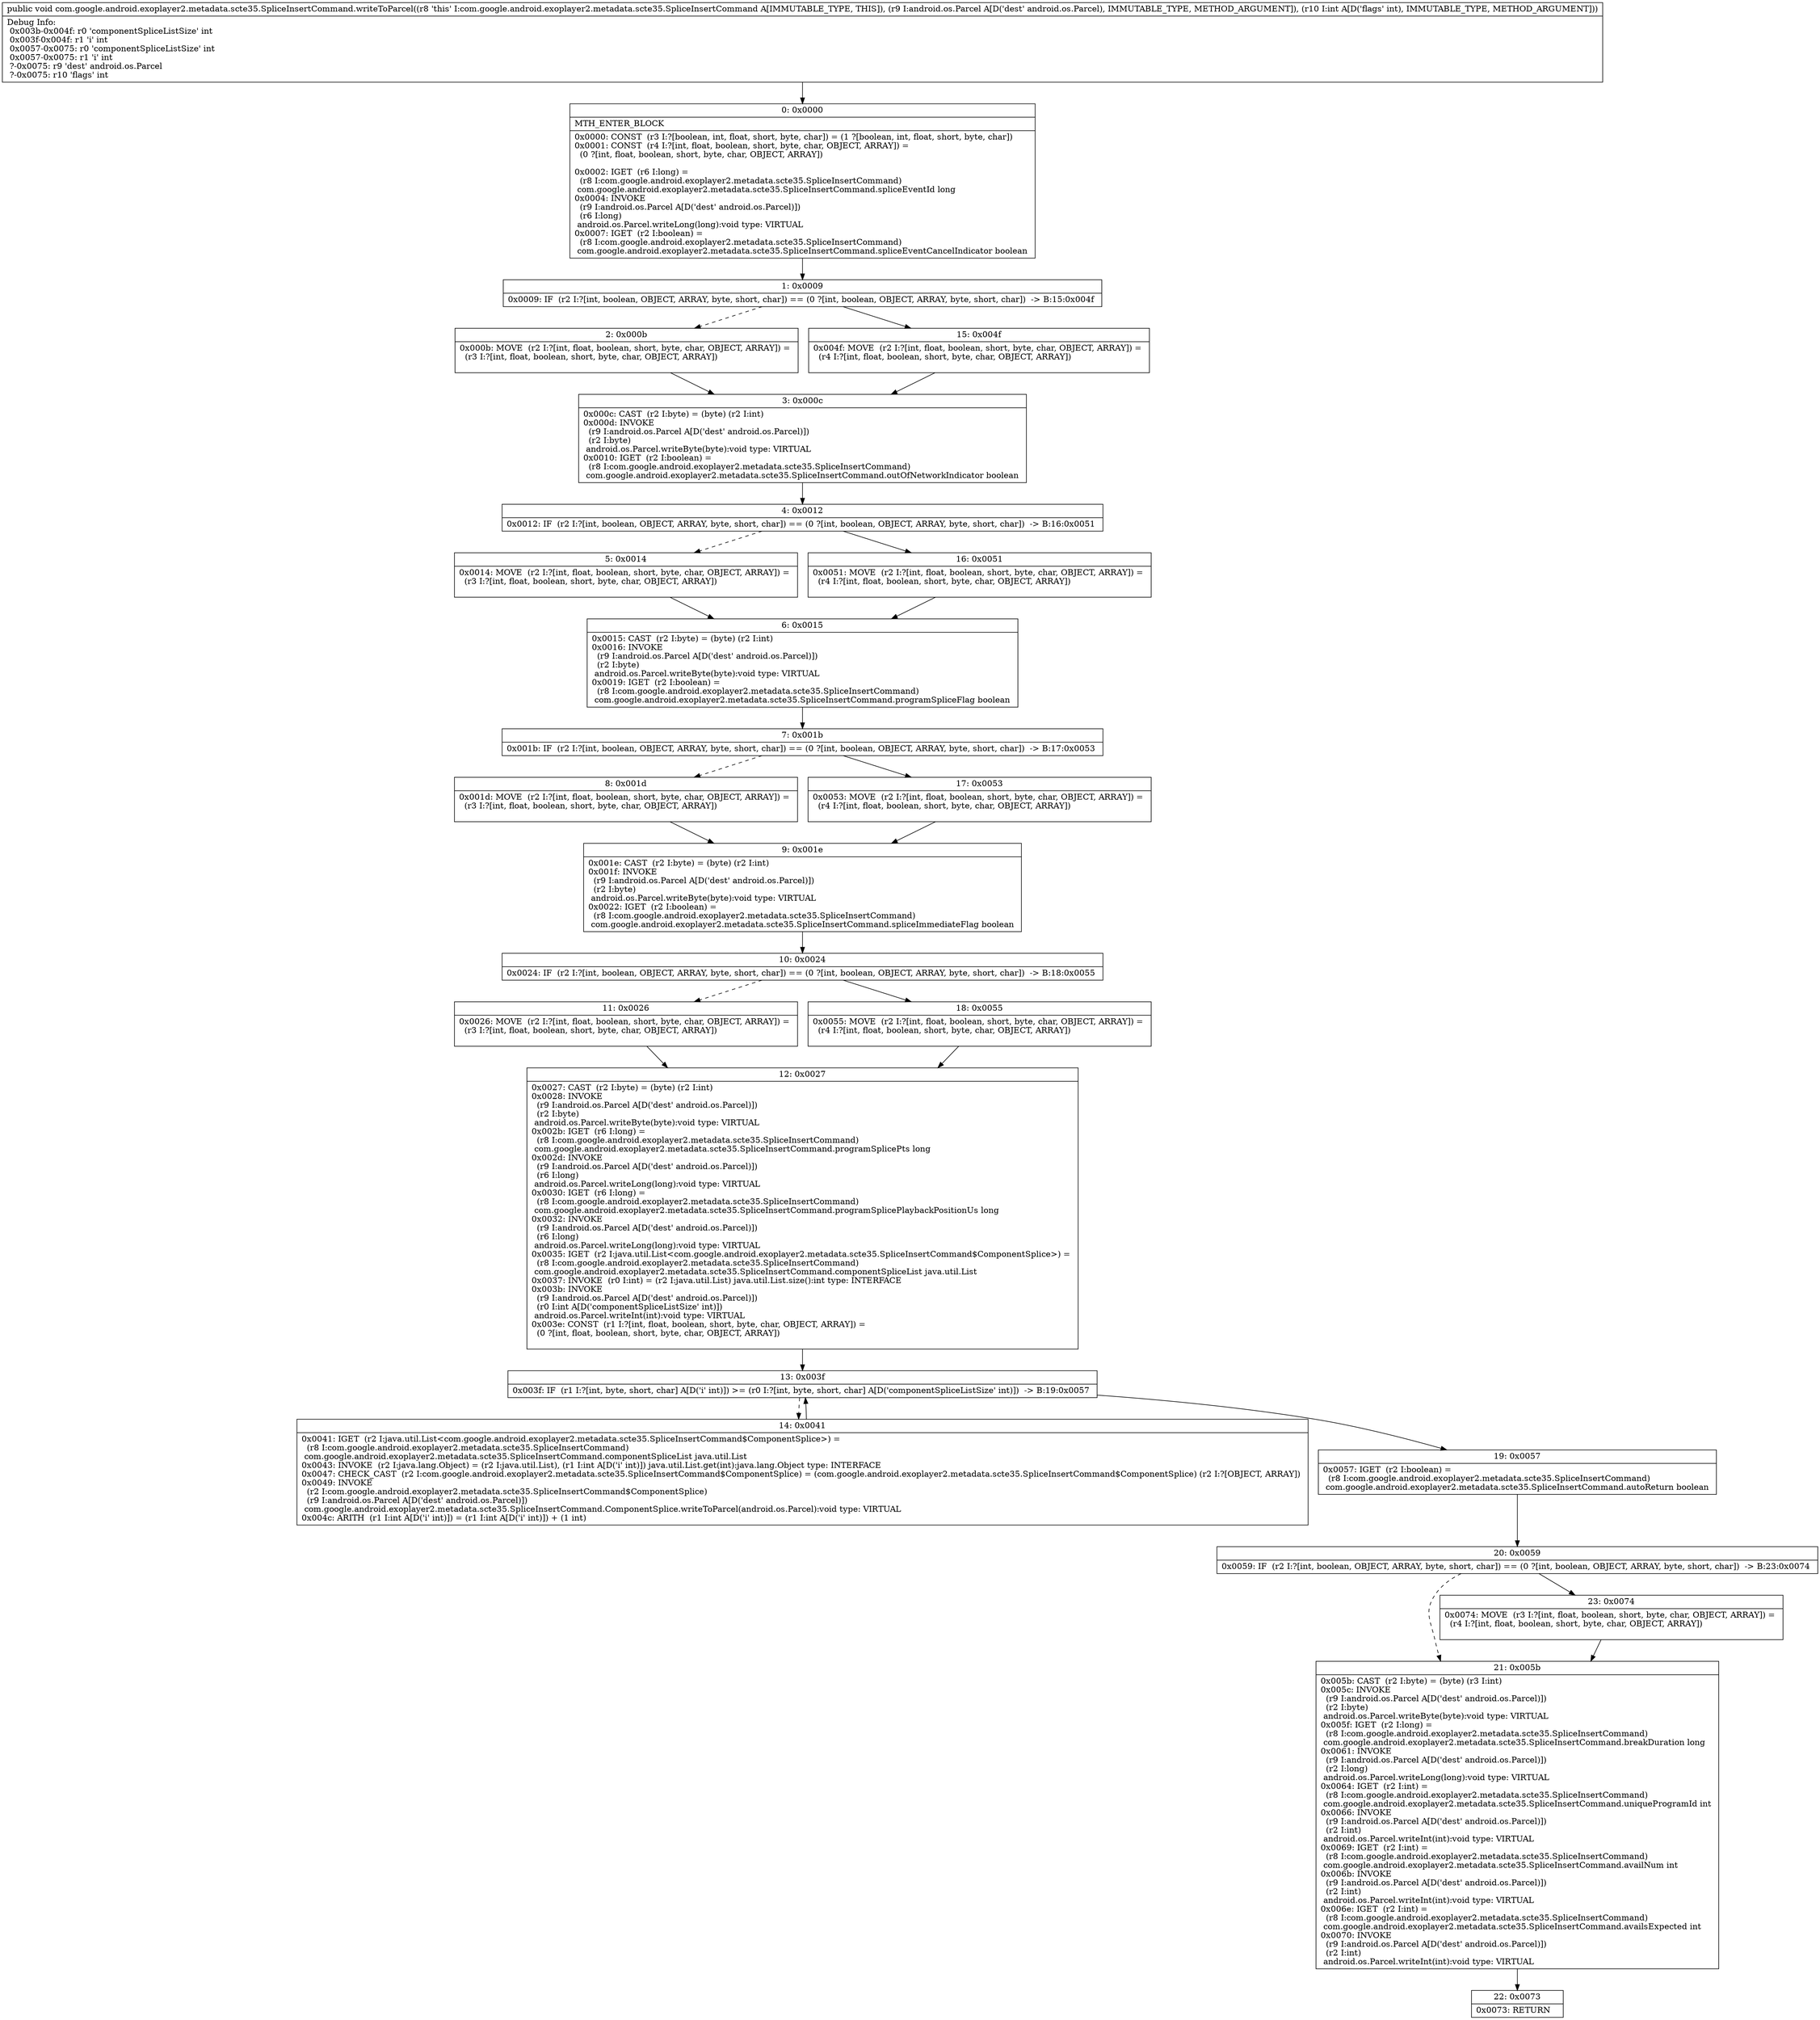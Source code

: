 digraph "CFG forcom.google.android.exoplayer2.metadata.scte35.SpliceInsertCommand.writeToParcel(Landroid\/os\/Parcel;I)V" {
Node_0 [shape=record,label="{0\:\ 0x0000|MTH_ENTER_BLOCK\l|0x0000: CONST  (r3 I:?[boolean, int, float, short, byte, char]) = (1 ?[boolean, int, float, short, byte, char]) \l0x0001: CONST  (r4 I:?[int, float, boolean, short, byte, char, OBJECT, ARRAY]) = \l  (0 ?[int, float, boolean, short, byte, char, OBJECT, ARRAY])\l \l0x0002: IGET  (r6 I:long) = \l  (r8 I:com.google.android.exoplayer2.metadata.scte35.SpliceInsertCommand)\l com.google.android.exoplayer2.metadata.scte35.SpliceInsertCommand.spliceEventId long \l0x0004: INVOKE  \l  (r9 I:android.os.Parcel A[D('dest' android.os.Parcel)])\l  (r6 I:long)\l android.os.Parcel.writeLong(long):void type: VIRTUAL \l0x0007: IGET  (r2 I:boolean) = \l  (r8 I:com.google.android.exoplayer2.metadata.scte35.SpliceInsertCommand)\l com.google.android.exoplayer2.metadata.scte35.SpliceInsertCommand.spliceEventCancelIndicator boolean \l}"];
Node_1 [shape=record,label="{1\:\ 0x0009|0x0009: IF  (r2 I:?[int, boolean, OBJECT, ARRAY, byte, short, char]) == (0 ?[int, boolean, OBJECT, ARRAY, byte, short, char])  \-\> B:15:0x004f \l}"];
Node_2 [shape=record,label="{2\:\ 0x000b|0x000b: MOVE  (r2 I:?[int, float, boolean, short, byte, char, OBJECT, ARRAY]) = \l  (r3 I:?[int, float, boolean, short, byte, char, OBJECT, ARRAY])\l \l}"];
Node_3 [shape=record,label="{3\:\ 0x000c|0x000c: CAST  (r2 I:byte) = (byte) (r2 I:int) \l0x000d: INVOKE  \l  (r9 I:android.os.Parcel A[D('dest' android.os.Parcel)])\l  (r2 I:byte)\l android.os.Parcel.writeByte(byte):void type: VIRTUAL \l0x0010: IGET  (r2 I:boolean) = \l  (r8 I:com.google.android.exoplayer2.metadata.scte35.SpliceInsertCommand)\l com.google.android.exoplayer2.metadata.scte35.SpliceInsertCommand.outOfNetworkIndicator boolean \l}"];
Node_4 [shape=record,label="{4\:\ 0x0012|0x0012: IF  (r2 I:?[int, boolean, OBJECT, ARRAY, byte, short, char]) == (0 ?[int, boolean, OBJECT, ARRAY, byte, short, char])  \-\> B:16:0x0051 \l}"];
Node_5 [shape=record,label="{5\:\ 0x0014|0x0014: MOVE  (r2 I:?[int, float, boolean, short, byte, char, OBJECT, ARRAY]) = \l  (r3 I:?[int, float, boolean, short, byte, char, OBJECT, ARRAY])\l \l}"];
Node_6 [shape=record,label="{6\:\ 0x0015|0x0015: CAST  (r2 I:byte) = (byte) (r2 I:int) \l0x0016: INVOKE  \l  (r9 I:android.os.Parcel A[D('dest' android.os.Parcel)])\l  (r2 I:byte)\l android.os.Parcel.writeByte(byte):void type: VIRTUAL \l0x0019: IGET  (r2 I:boolean) = \l  (r8 I:com.google.android.exoplayer2.metadata.scte35.SpliceInsertCommand)\l com.google.android.exoplayer2.metadata.scte35.SpliceInsertCommand.programSpliceFlag boolean \l}"];
Node_7 [shape=record,label="{7\:\ 0x001b|0x001b: IF  (r2 I:?[int, boolean, OBJECT, ARRAY, byte, short, char]) == (0 ?[int, boolean, OBJECT, ARRAY, byte, short, char])  \-\> B:17:0x0053 \l}"];
Node_8 [shape=record,label="{8\:\ 0x001d|0x001d: MOVE  (r2 I:?[int, float, boolean, short, byte, char, OBJECT, ARRAY]) = \l  (r3 I:?[int, float, boolean, short, byte, char, OBJECT, ARRAY])\l \l}"];
Node_9 [shape=record,label="{9\:\ 0x001e|0x001e: CAST  (r2 I:byte) = (byte) (r2 I:int) \l0x001f: INVOKE  \l  (r9 I:android.os.Parcel A[D('dest' android.os.Parcel)])\l  (r2 I:byte)\l android.os.Parcel.writeByte(byte):void type: VIRTUAL \l0x0022: IGET  (r2 I:boolean) = \l  (r8 I:com.google.android.exoplayer2.metadata.scte35.SpliceInsertCommand)\l com.google.android.exoplayer2.metadata.scte35.SpliceInsertCommand.spliceImmediateFlag boolean \l}"];
Node_10 [shape=record,label="{10\:\ 0x0024|0x0024: IF  (r2 I:?[int, boolean, OBJECT, ARRAY, byte, short, char]) == (0 ?[int, boolean, OBJECT, ARRAY, byte, short, char])  \-\> B:18:0x0055 \l}"];
Node_11 [shape=record,label="{11\:\ 0x0026|0x0026: MOVE  (r2 I:?[int, float, boolean, short, byte, char, OBJECT, ARRAY]) = \l  (r3 I:?[int, float, boolean, short, byte, char, OBJECT, ARRAY])\l \l}"];
Node_12 [shape=record,label="{12\:\ 0x0027|0x0027: CAST  (r2 I:byte) = (byte) (r2 I:int) \l0x0028: INVOKE  \l  (r9 I:android.os.Parcel A[D('dest' android.os.Parcel)])\l  (r2 I:byte)\l android.os.Parcel.writeByte(byte):void type: VIRTUAL \l0x002b: IGET  (r6 I:long) = \l  (r8 I:com.google.android.exoplayer2.metadata.scte35.SpliceInsertCommand)\l com.google.android.exoplayer2.metadata.scte35.SpliceInsertCommand.programSplicePts long \l0x002d: INVOKE  \l  (r9 I:android.os.Parcel A[D('dest' android.os.Parcel)])\l  (r6 I:long)\l android.os.Parcel.writeLong(long):void type: VIRTUAL \l0x0030: IGET  (r6 I:long) = \l  (r8 I:com.google.android.exoplayer2.metadata.scte35.SpliceInsertCommand)\l com.google.android.exoplayer2.metadata.scte35.SpliceInsertCommand.programSplicePlaybackPositionUs long \l0x0032: INVOKE  \l  (r9 I:android.os.Parcel A[D('dest' android.os.Parcel)])\l  (r6 I:long)\l android.os.Parcel.writeLong(long):void type: VIRTUAL \l0x0035: IGET  (r2 I:java.util.List\<com.google.android.exoplayer2.metadata.scte35.SpliceInsertCommand$ComponentSplice\>) = \l  (r8 I:com.google.android.exoplayer2.metadata.scte35.SpliceInsertCommand)\l com.google.android.exoplayer2.metadata.scte35.SpliceInsertCommand.componentSpliceList java.util.List \l0x0037: INVOKE  (r0 I:int) = (r2 I:java.util.List) java.util.List.size():int type: INTERFACE \l0x003b: INVOKE  \l  (r9 I:android.os.Parcel A[D('dest' android.os.Parcel)])\l  (r0 I:int A[D('componentSpliceListSize' int)])\l android.os.Parcel.writeInt(int):void type: VIRTUAL \l0x003e: CONST  (r1 I:?[int, float, boolean, short, byte, char, OBJECT, ARRAY]) = \l  (0 ?[int, float, boolean, short, byte, char, OBJECT, ARRAY])\l \l}"];
Node_13 [shape=record,label="{13\:\ 0x003f|0x003f: IF  (r1 I:?[int, byte, short, char] A[D('i' int)]) \>= (r0 I:?[int, byte, short, char] A[D('componentSpliceListSize' int)])  \-\> B:19:0x0057 \l}"];
Node_14 [shape=record,label="{14\:\ 0x0041|0x0041: IGET  (r2 I:java.util.List\<com.google.android.exoplayer2.metadata.scte35.SpliceInsertCommand$ComponentSplice\>) = \l  (r8 I:com.google.android.exoplayer2.metadata.scte35.SpliceInsertCommand)\l com.google.android.exoplayer2.metadata.scte35.SpliceInsertCommand.componentSpliceList java.util.List \l0x0043: INVOKE  (r2 I:java.lang.Object) = (r2 I:java.util.List), (r1 I:int A[D('i' int)]) java.util.List.get(int):java.lang.Object type: INTERFACE \l0x0047: CHECK_CAST  (r2 I:com.google.android.exoplayer2.metadata.scte35.SpliceInsertCommand$ComponentSplice) = (com.google.android.exoplayer2.metadata.scte35.SpliceInsertCommand$ComponentSplice) (r2 I:?[OBJECT, ARRAY]) \l0x0049: INVOKE  \l  (r2 I:com.google.android.exoplayer2.metadata.scte35.SpliceInsertCommand$ComponentSplice)\l  (r9 I:android.os.Parcel A[D('dest' android.os.Parcel)])\l com.google.android.exoplayer2.metadata.scte35.SpliceInsertCommand.ComponentSplice.writeToParcel(android.os.Parcel):void type: VIRTUAL \l0x004c: ARITH  (r1 I:int A[D('i' int)]) = (r1 I:int A[D('i' int)]) + (1 int) \l}"];
Node_15 [shape=record,label="{15\:\ 0x004f|0x004f: MOVE  (r2 I:?[int, float, boolean, short, byte, char, OBJECT, ARRAY]) = \l  (r4 I:?[int, float, boolean, short, byte, char, OBJECT, ARRAY])\l \l}"];
Node_16 [shape=record,label="{16\:\ 0x0051|0x0051: MOVE  (r2 I:?[int, float, boolean, short, byte, char, OBJECT, ARRAY]) = \l  (r4 I:?[int, float, boolean, short, byte, char, OBJECT, ARRAY])\l \l}"];
Node_17 [shape=record,label="{17\:\ 0x0053|0x0053: MOVE  (r2 I:?[int, float, boolean, short, byte, char, OBJECT, ARRAY]) = \l  (r4 I:?[int, float, boolean, short, byte, char, OBJECT, ARRAY])\l \l}"];
Node_18 [shape=record,label="{18\:\ 0x0055|0x0055: MOVE  (r2 I:?[int, float, boolean, short, byte, char, OBJECT, ARRAY]) = \l  (r4 I:?[int, float, boolean, short, byte, char, OBJECT, ARRAY])\l \l}"];
Node_19 [shape=record,label="{19\:\ 0x0057|0x0057: IGET  (r2 I:boolean) = \l  (r8 I:com.google.android.exoplayer2.metadata.scte35.SpliceInsertCommand)\l com.google.android.exoplayer2.metadata.scte35.SpliceInsertCommand.autoReturn boolean \l}"];
Node_20 [shape=record,label="{20\:\ 0x0059|0x0059: IF  (r2 I:?[int, boolean, OBJECT, ARRAY, byte, short, char]) == (0 ?[int, boolean, OBJECT, ARRAY, byte, short, char])  \-\> B:23:0x0074 \l}"];
Node_21 [shape=record,label="{21\:\ 0x005b|0x005b: CAST  (r2 I:byte) = (byte) (r3 I:int) \l0x005c: INVOKE  \l  (r9 I:android.os.Parcel A[D('dest' android.os.Parcel)])\l  (r2 I:byte)\l android.os.Parcel.writeByte(byte):void type: VIRTUAL \l0x005f: IGET  (r2 I:long) = \l  (r8 I:com.google.android.exoplayer2.metadata.scte35.SpliceInsertCommand)\l com.google.android.exoplayer2.metadata.scte35.SpliceInsertCommand.breakDuration long \l0x0061: INVOKE  \l  (r9 I:android.os.Parcel A[D('dest' android.os.Parcel)])\l  (r2 I:long)\l android.os.Parcel.writeLong(long):void type: VIRTUAL \l0x0064: IGET  (r2 I:int) = \l  (r8 I:com.google.android.exoplayer2.metadata.scte35.SpliceInsertCommand)\l com.google.android.exoplayer2.metadata.scte35.SpliceInsertCommand.uniqueProgramId int \l0x0066: INVOKE  \l  (r9 I:android.os.Parcel A[D('dest' android.os.Parcel)])\l  (r2 I:int)\l android.os.Parcel.writeInt(int):void type: VIRTUAL \l0x0069: IGET  (r2 I:int) = \l  (r8 I:com.google.android.exoplayer2.metadata.scte35.SpliceInsertCommand)\l com.google.android.exoplayer2.metadata.scte35.SpliceInsertCommand.availNum int \l0x006b: INVOKE  \l  (r9 I:android.os.Parcel A[D('dest' android.os.Parcel)])\l  (r2 I:int)\l android.os.Parcel.writeInt(int):void type: VIRTUAL \l0x006e: IGET  (r2 I:int) = \l  (r8 I:com.google.android.exoplayer2.metadata.scte35.SpliceInsertCommand)\l com.google.android.exoplayer2.metadata.scte35.SpliceInsertCommand.availsExpected int \l0x0070: INVOKE  \l  (r9 I:android.os.Parcel A[D('dest' android.os.Parcel)])\l  (r2 I:int)\l android.os.Parcel.writeInt(int):void type: VIRTUAL \l}"];
Node_22 [shape=record,label="{22\:\ 0x0073|0x0073: RETURN   \l}"];
Node_23 [shape=record,label="{23\:\ 0x0074|0x0074: MOVE  (r3 I:?[int, float, boolean, short, byte, char, OBJECT, ARRAY]) = \l  (r4 I:?[int, float, boolean, short, byte, char, OBJECT, ARRAY])\l \l}"];
MethodNode[shape=record,label="{public void com.google.android.exoplayer2.metadata.scte35.SpliceInsertCommand.writeToParcel((r8 'this' I:com.google.android.exoplayer2.metadata.scte35.SpliceInsertCommand A[IMMUTABLE_TYPE, THIS]), (r9 I:android.os.Parcel A[D('dest' android.os.Parcel), IMMUTABLE_TYPE, METHOD_ARGUMENT]), (r10 I:int A[D('flags' int), IMMUTABLE_TYPE, METHOD_ARGUMENT]))  | Debug Info:\l  0x003b\-0x004f: r0 'componentSpliceListSize' int\l  0x003f\-0x004f: r1 'i' int\l  0x0057\-0x0075: r0 'componentSpliceListSize' int\l  0x0057\-0x0075: r1 'i' int\l  ?\-0x0075: r9 'dest' android.os.Parcel\l  ?\-0x0075: r10 'flags' int\l}"];
MethodNode -> Node_0;
Node_0 -> Node_1;
Node_1 -> Node_2[style=dashed];
Node_1 -> Node_15;
Node_2 -> Node_3;
Node_3 -> Node_4;
Node_4 -> Node_5[style=dashed];
Node_4 -> Node_16;
Node_5 -> Node_6;
Node_6 -> Node_7;
Node_7 -> Node_8[style=dashed];
Node_7 -> Node_17;
Node_8 -> Node_9;
Node_9 -> Node_10;
Node_10 -> Node_11[style=dashed];
Node_10 -> Node_18;
Node_11 -> Node_12;
Node_12 -> Node_13;
Node_13 -> Node_14[style=dashed];
Node_13 -> Node_19;
Node_14 -> Node_13;
Node_15 -> Node_3;
Node_16 -> Node_6;
Node_17 -> Node_9;
Node_18 -> Node_12;
Node_19 -> Node_20;
Node_20 -> Node_21[style=dashed];
Node_20 -> Node_23;
Node_21 -> Node_22;
Node_23 -> Node_21;
}

